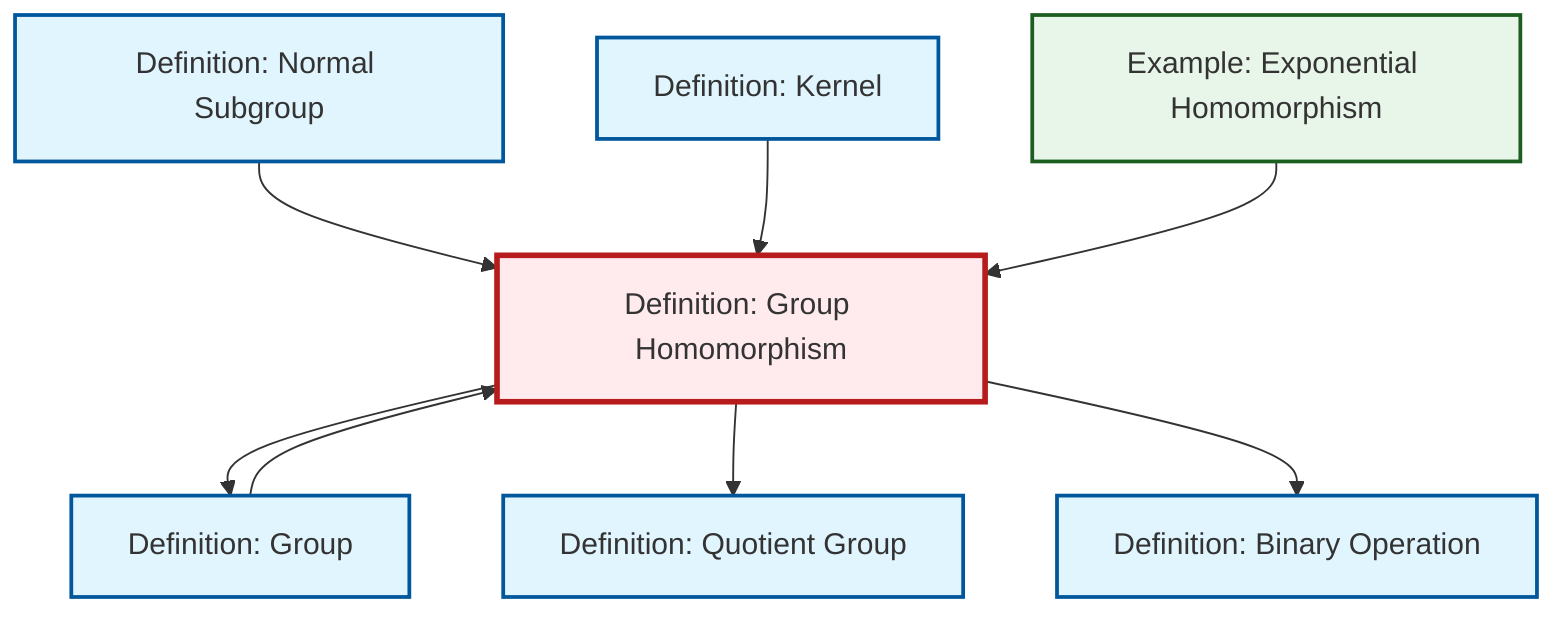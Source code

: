 graph TD
    classDef definition fill:#e1f5fe,stroke:#01579b,stroke-width:2px
    classDef theorem fill:#f3e5f5,stroke:#4a148c,stroke-width:2px
    classDef axiom fill:#fff3e0,stroke:#e65100,stroke-width:2px
    classDef example fill:#e8f5e9,stroke:#1b5e20,stroke-width:2px
    classDef current fill:#ffebee,stroke:#b71c1c,stroke-width:3px
    def-kernel["Definition: Kernel"]:::definition
    def-homomorphism["Definition: Group Homomorphism"]:::definition
    def-normal-subgroup["Definition: Normal Subgroup"]:::definition
    def-binary-operation["Definition: Binary Operation"]:::definition
    ex-exponential-homomorphism["Example: Exponential Homomorphism"]:::example
    def-quotient-group["Definition: Quotient Group"]:::definition
    def-group["Definition: Group"]:::definition
    def-normal-subgroup --> def-homomorphism
    def-homomorphism --> def-group
    def-kernel --> def-homomorphism
    ex-exponential-homomorphism --> def-homomorphism
    def-homomorphism --> def-quotient-group
    def-group --> def-homomorphism
    def-homomorphism --> def-binary-operation
    class def-homomorphism current